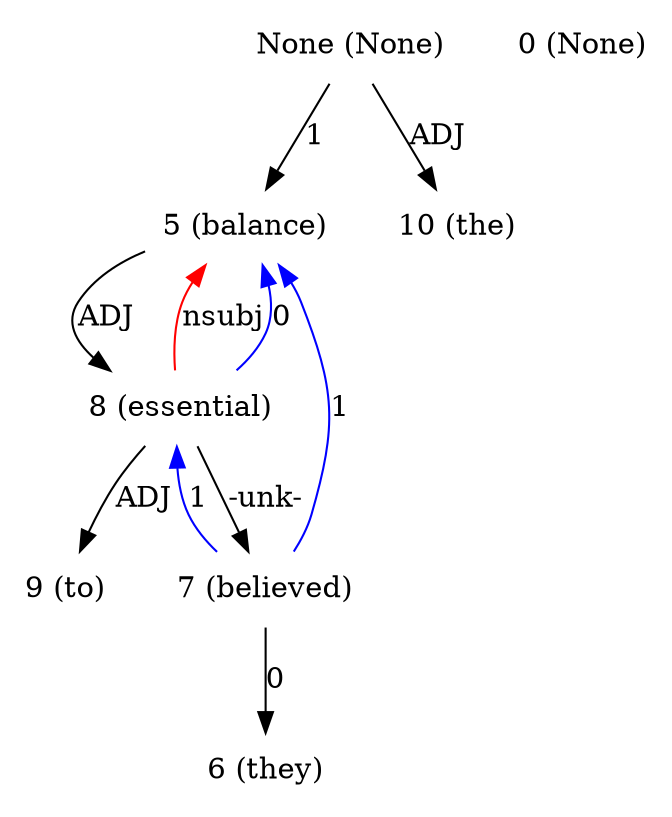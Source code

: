 digraph G{
edge [dir=forward]
node [shape=plaintext]

None [label="None (None)"]
None -> 5 [label="1"]
None [label="None (None)"]
None -> 10 [label="ADJ"]
0 [label="0 (None)"]
5 [label="5 (balance)"]
5 -> 8 [label="ADJ"]
8 -> 5 [label="nsubj", color="red"]
6 [label="6 (they)"]
7 [label="7 (believed)"]
7 -> 8 [label="1", color="blue"]
7 -> 5 [label="1", color="blue"]
7 -> 6 [label="0"]
8 [label="8 (essential)"]
8 -> 7 [label="-unk-"]
8 -> 9 [label="ADJ"]
8 -> 5 [label="0", color="blue"]
9 [label="9 (to)"]
10 [label="10 (the)"]
}

